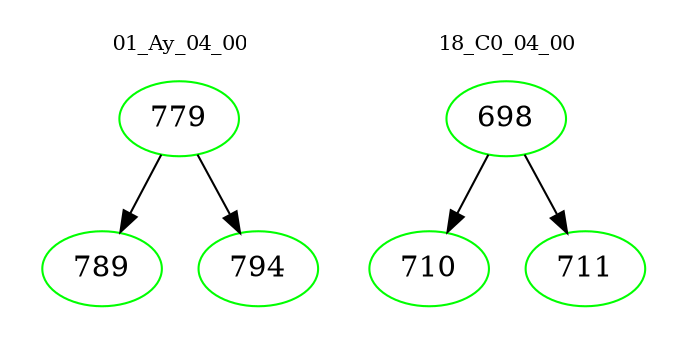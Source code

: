 digraph{
subgraph cluster_0 {
color = white
label = "01_Ay_04_00";
fontsize=10;
T0_779 [label="779", color="green"]
T0_779 -> T0_789 [color="black"]
T0_789 [label="789", color="green"]
T0_779 -> T0_794 [color="black"]
T0_794 [label="794", color="green"]
}
subgraph cluster_1 {
color = white
label = "18_C0_04_00";
fontsize=10;
T1_698 [label="698", color="green"]
T1_698 -> T1_710 [color="black"]
T1_710 [label="710", color="green"]
T1_698 -> T1_711 [color="black"]
T1_711 [label="711", color="green"]
}
}
